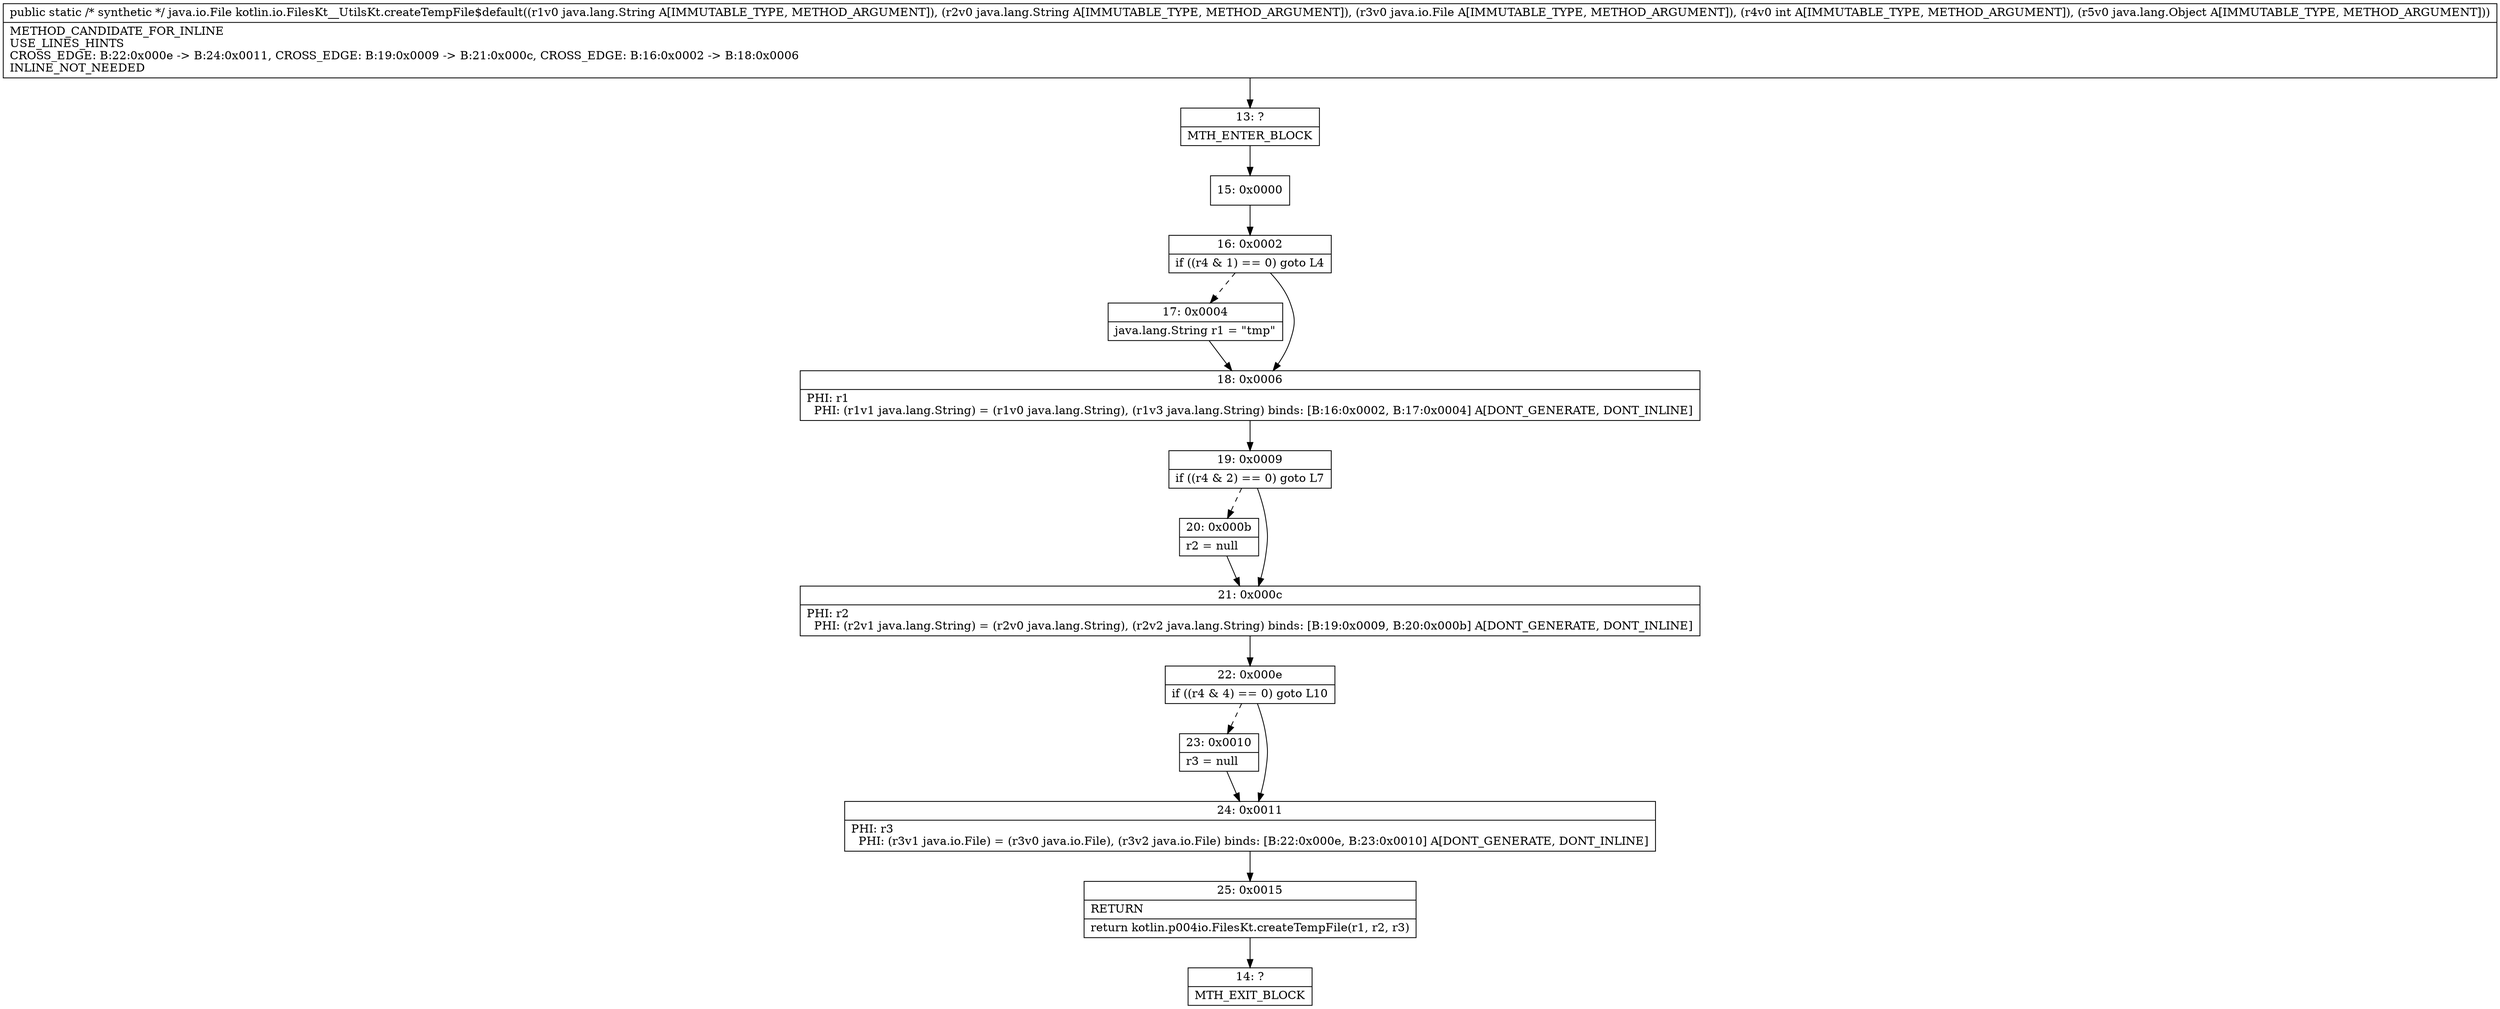 digraph "CFG forkotlin.io.FilesKt__UtilsKt.createTempFile$default(Ljava\/lang\/String;Ljava\/lang\/String;Ljava\/io\/File;ILjava\/lang\/Object;)Ljava\/io\/File;" {
Node_13 [shape=record,label="{13\:\ ?|MTH_ENTER_BLOCK\l}"];
Node_15 [shape=record,label="{15\:\ 0x0000}"];
Node_16 [shape=record,label="{16\:\ 0x0002|if ((r4 & 1) == 0) goto L4\l}"];
Node_17 [shape=record,label="{17\:\ 0x0004|java.lang.String r1 = \"tmp\"\l}"];
Node_18 [shape=record,label="{18\:\ 0x0006|PHI: r1 \l  PHI: (r1v1 java.lang.String) = (r1v0 java.lang.String), (r1v3 java.lang.String) binds: [B:16:0x0002, B:17:0x0004] A[DONT_GENERATE, DONT_INLINE]\l}"];
Node_19 [shape=record,label="{19\:\ 0x0009|if ((r4 & 2) == 0) goto L7\l}"];
Node_20 [shape=record,label="{20\:\ 0x000b|r2 = null\l}"];
Node_21 [shape=record,label="{21\:\ 0x000c|PHI: r2 \l  PHI: (r2v1 java.lang.String) = (r2v0 java.lang.String), (r2v2 java.lang.String) binds: [B:19:0x0009, B:20:0x000b] A[DONT_GENERATE, DONT_INLINE]\l}"];
Node_22 [shape=record,label="{22\:\ 0x000e|if ((r4 & 4) == 0) goto L10\l}"];
Node_23 [shape=record,label="{23\:\ 0x0010|r3 = null\l}"];
Node_24 [shape=record,label="{24\:\ 0x0011|PHI: r3 \l  PHI: (r3v1 java.io.File) = (r3v0 java.io.File), (r3v2 java.io.File) binds: [B:22:0x000e, B:23:0x0010] A[DONT_GENERATE, DONT_INLINE]\l}"];
Node_25 [shape=record,label="{25\:\ 0x0015|RETURN\l|return kotlin.p004io.FilesKt.createTempFile(r1, r2, r3)\l}"];
Node_14 [shape=record,label="{14\:\ ?|MTH_EXIT_BLOCK\l}"];
MethodNode[shape=record,label="{public static \/* synthetic *\/ java.io.File kotlin.io.FilesKt__UtilsKt.createTempFile$default((r1v0 java.lang.String A[IMMUTABLE_TYPE, METHOD_ARGUMENT]), (r2v0 java.lang.String A[IMMUTABLE_TYPE, METHOD_ARGUMENT]), (r3v0 java.io.File A[IMMUTABLE_TYPE, METHOD_ARGUMENT]), (r4v0 int A[IMMUTABLE_TYPE, METHOD_ARGUMENT]), (r5v0 java.lang.Object A[IMMUTABLE_TYPE, METHOD_ARGUMENT]))  | METHOD_CANDIDATE_FOR_INLINE\lUSE_LINES_HINTS\lCROSS_EDGE: B:22:0x000e \-\> B:24:0x0011, CROSS_EDGE: B:19:0x0009 \-\> B:21:0x000c, CROSS_EDGE: B:16:0x0002 \-\> B:18:0x0006\lINLINE_NOT_NEEDED\l}"];
MethodNode -> Node_13;Node_13 -> Node_15;
Node_15 -> Node_16;
Node_16 -> Node_17[style=dashed];
Node_16 -> Node_18;
Node_17 -> Node_18;
Node_18 -> Node_19;
Node_19 -> Node_20[style=dashed];
Node_19 -> Node_21;
Node_20 -> Node_21;
Node_21 -> Node_22;
Node_22 -> Node_23[style=dashed];
Node_22 -> Node_24;
Node_23 -> Node_24;
Node_24 -> Node_25;
Node_25 -> Node_14;
}

